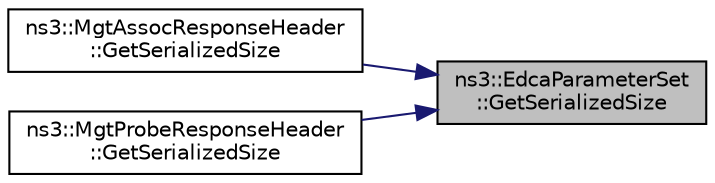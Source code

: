 digraph "ns3::EdcaParameterSet::GetSerializedSize"
{
 // LATEX_PDF_SIZE
  edge [fontname="Helvetica",fontsize="10",labelfontname="Helvetica",labelfontsize="10"];
  node [fontname="Helvetica",fontsize="10",shape=record];
  rankdir="RL";
  Node1 [label="ns3::EdcaParameterSet\l::GetSerializedSize",height=0.2,width=0.4,color="black", fillcolor="grey75", style="filled", fontcolor="black",tooltip=" "];
  Node1 -> Node2 [dir="back",color="midnightblue",fontsize="10",style="solid",fontname="Helvetica"];
  Node2 [label="ns3::MgtAssocResponseHeader\l::GetSerializedSize",height=0.2,width=0.4,color="black", fillcolor="white", style="filled",URL="$classns3_1_1_mgt_assoc_response_header.html#a5e89f2a2f4de5bf66291e26e882d5400",tooltip=" "];
  Node1 -> Node3 [dir="back",color="midnightblue",fontsize="10",style="solid",fontname="Helvetica"];
  Node3 [label="ns3::MgtProbeResponseHeader\l::GetSerializedSize",height=0.2,width=0.4,color="black", fillcolor="white", style="filled",URL="$classns3_1_1_mgt_probe_response_header.html#ab5e4c638c35be8e8d0670cfa03cd20ec",tooltip=" "];
}
